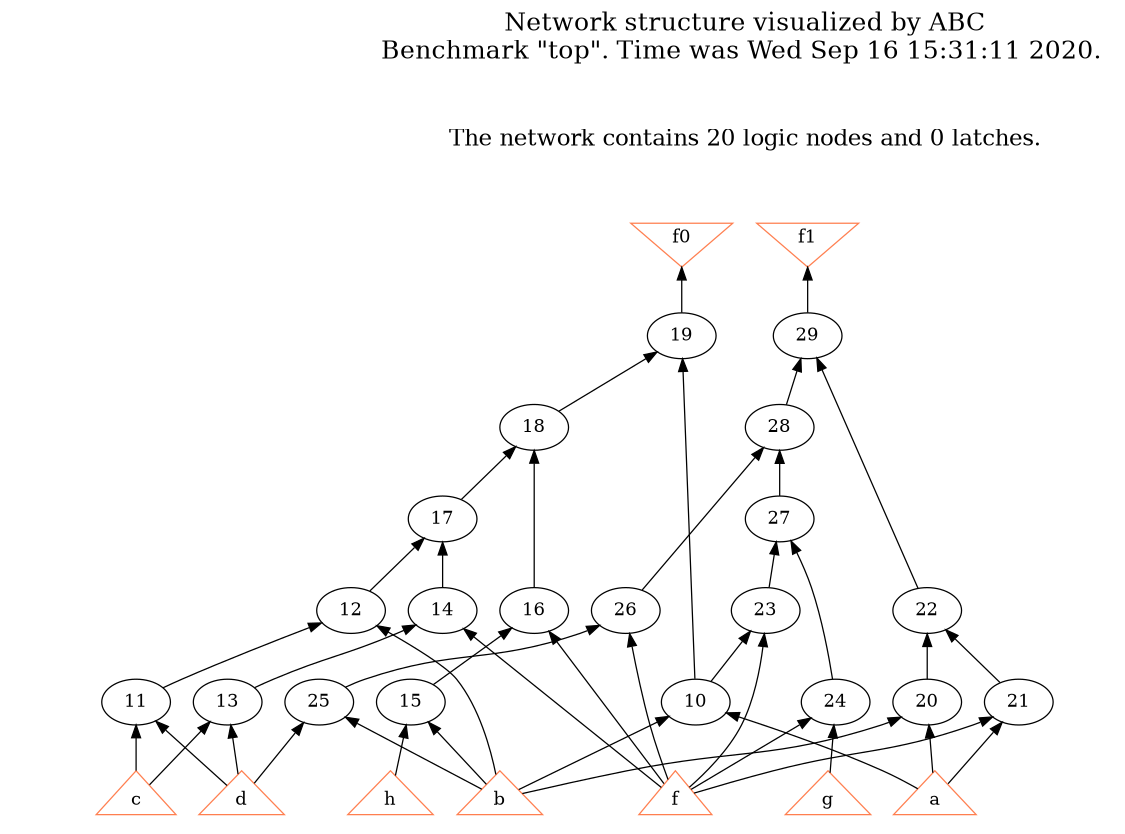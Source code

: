 # Network structure generated by ABC

digraph network {
size = "7.5,10";
center = true;
edge [dir = back];

{
  node [shape = plaintext];
  edge [style = invis];
  LevelTitle1 [label=""];
  LevelTitle2 [label=""];
  Level6 [label = ""];
  Level5 [label = ""];
  Level4 [label = ""];
  Level3 [label = ""];
  Level2 [label = ""];
  Level1 [label = ""];
  Level0 [label = ""];
  LevelTitle1 ->  LevelTitle2 ->  Level6 ->  Level5 ->  Level4 ->  Level3 ->  Level2 ->  Level1 ->  Level0;
}

{
  rank = same;
  LevelTitle1;
  title1 [shape=plaintext,
          fontsize=20,
          fontname = "Times-Roman",
          label="Network structure visualized by ABC\nBenchmark \"top\". Time was Wed Sep 16 15:31:11 2020. "
         ];
}

{
  rank = same;
  LevelTitle2;
  title2 [shape=plaintext,
          fontsize=18,
          fontname = "Times-Roman",
          label="The network contains 20 logic nodes and 0 latches.\n"
         ];
}

{
  rank = same;
  Level6;
  Node8 [label = "f0", shape = invtriangle, color = coral, fillcolor = coral];
  Node9 [label = "f1", shape = invtriangle, color = coral, fillcolor = coral];
}

{
  rank = same;
  Level5;
  Node19 [label = "19\n", shape = ellipse];
  Node29 [label = "29\n", shape = ellipse];
}

{
  rank = same;
  Level4;
  Node18 [label = "18\n", shape = ellipse];
  Node28 [label = "28\n", shape = ellipse];
}

{
  rank = same;
  Level3;
  Node17 [label = "17\n", shape = ellipse];
  Node27 [label = "27\n", shape = ellipse];
}

{
  rank = same;
  Level2;
  Node12 [label = "12\n", shape = ellipse];
  Node14 [label = "14\n", shape = ellipse];
  Node16 [label = "16\n", shape = ellipse];
  Node22 [label = "22\n", shape = ellipse];
  Node23 [label = "23\n", shape = ellipse];
  Node26 [label = "26\n", shape = ellipse];
}

{
  rank = same;
  Level1;
  Node10 [label = "10\n", shape = ellipse];
  Node11 [label = "11\n", shape = ellipse];
  Node13 [label = "13\n", shape = ellipse];
  Node15 [label = "15\n", shape = ellipse];
  Node20 [label = "20\n", shape = ellipse];
  Node21 [label = "21\n", shape = ellipse];
  Node24 [label = "24\n", shape = ellipse];
  Node25 [label = "25\n", shape = ellipse];
}

{
  rank = same;
  Level0;
  Node1 [label = "a", shape = triangle, color = coral, fillcolor = coral];
  Node2 [label = "b", shape = triangle, color = coral, fillcolor = coral];
  Node3 [label = "c", shape = triangle, color = coral, fillcolor = coral];
  Node4 [label = "d", shape = triangle, color = coral, fillcolor = coral];
  Node5 [label = "f", shape = triangle, color = coral, fillcolor = coral];
  Node6 [label = "g", shape = triangle, color = coral, fillcolor = coral];
  Node7 [label = "h", shape = triangle, color = coral, fillcolor = coral];
}

title1 -> title2 [style = invis];
title2 -> Node8 [style = invis];
title2 -> Node9 [style = invis];
Node8 -> Node9 [style = invis];
Node8 -> Node19 [style = solid];
Node9 -> Node29 [style = solid];
Node10 -> Node1 [style = solid];
Node10 -> Node2 [style = solid];
Node11 -> Node3 [style = solid];
Node11 -> Node4 [style = solid];
Node12 -> Node2 [style = solid];
Node12 -> Node11 [style = solid];
Node13 -> Node3 [style = solid];
Node13 -> Node4 [style = solid];
Node14 -> Node5 [style = solid];
Node14 -> Node13 [style = solid];
Node15 -> Node2 [style = solid];
Node15 -> Node7 [style = solid];
Node16 -> Node5 [style = solid];
Node16 -> Node15 [style = solid];
Node17 -> Node12 [style = solid];
Node17 -> Node14 [style = solid];
Node18 -> Node16 [style = solid];
Node18 -> Node17 [style = solid];
Node19 -> Node10 [style = solid];
Node19 -> Node18 [style = solid];
Node20 -> Node1 [style = solid];
Node20 -> Node2 [style = solid];
Node21 -> Node1 [style = solid];
Node21 -> Node5 [style = solid];
Node22 -> Node20 [style = solid];
Node22 -> Node21 [style = solid];
Node23 -> Node5 [style = solid];
Node23 -> Node10 [style = solid];
Node24 -> Node5 [style = solid];
Node24 -> Node6 [style = solid];
Node25 -> Node2 [style = solid];
Node25 -> Node4 [style = solid];
Node26 -> Node5 [style = solid];
Node26 -> Node25 [style = solid];
Node27 -> Node23 [style = solid];
Node27 -> Node24 [style = solid];
Node28 -> Node26 [style = solid];
Node28 -> Node27 [style = solid];
Node29 -> Node22 [style = solid];
Node29 -> Node28 [style = solid];
}

